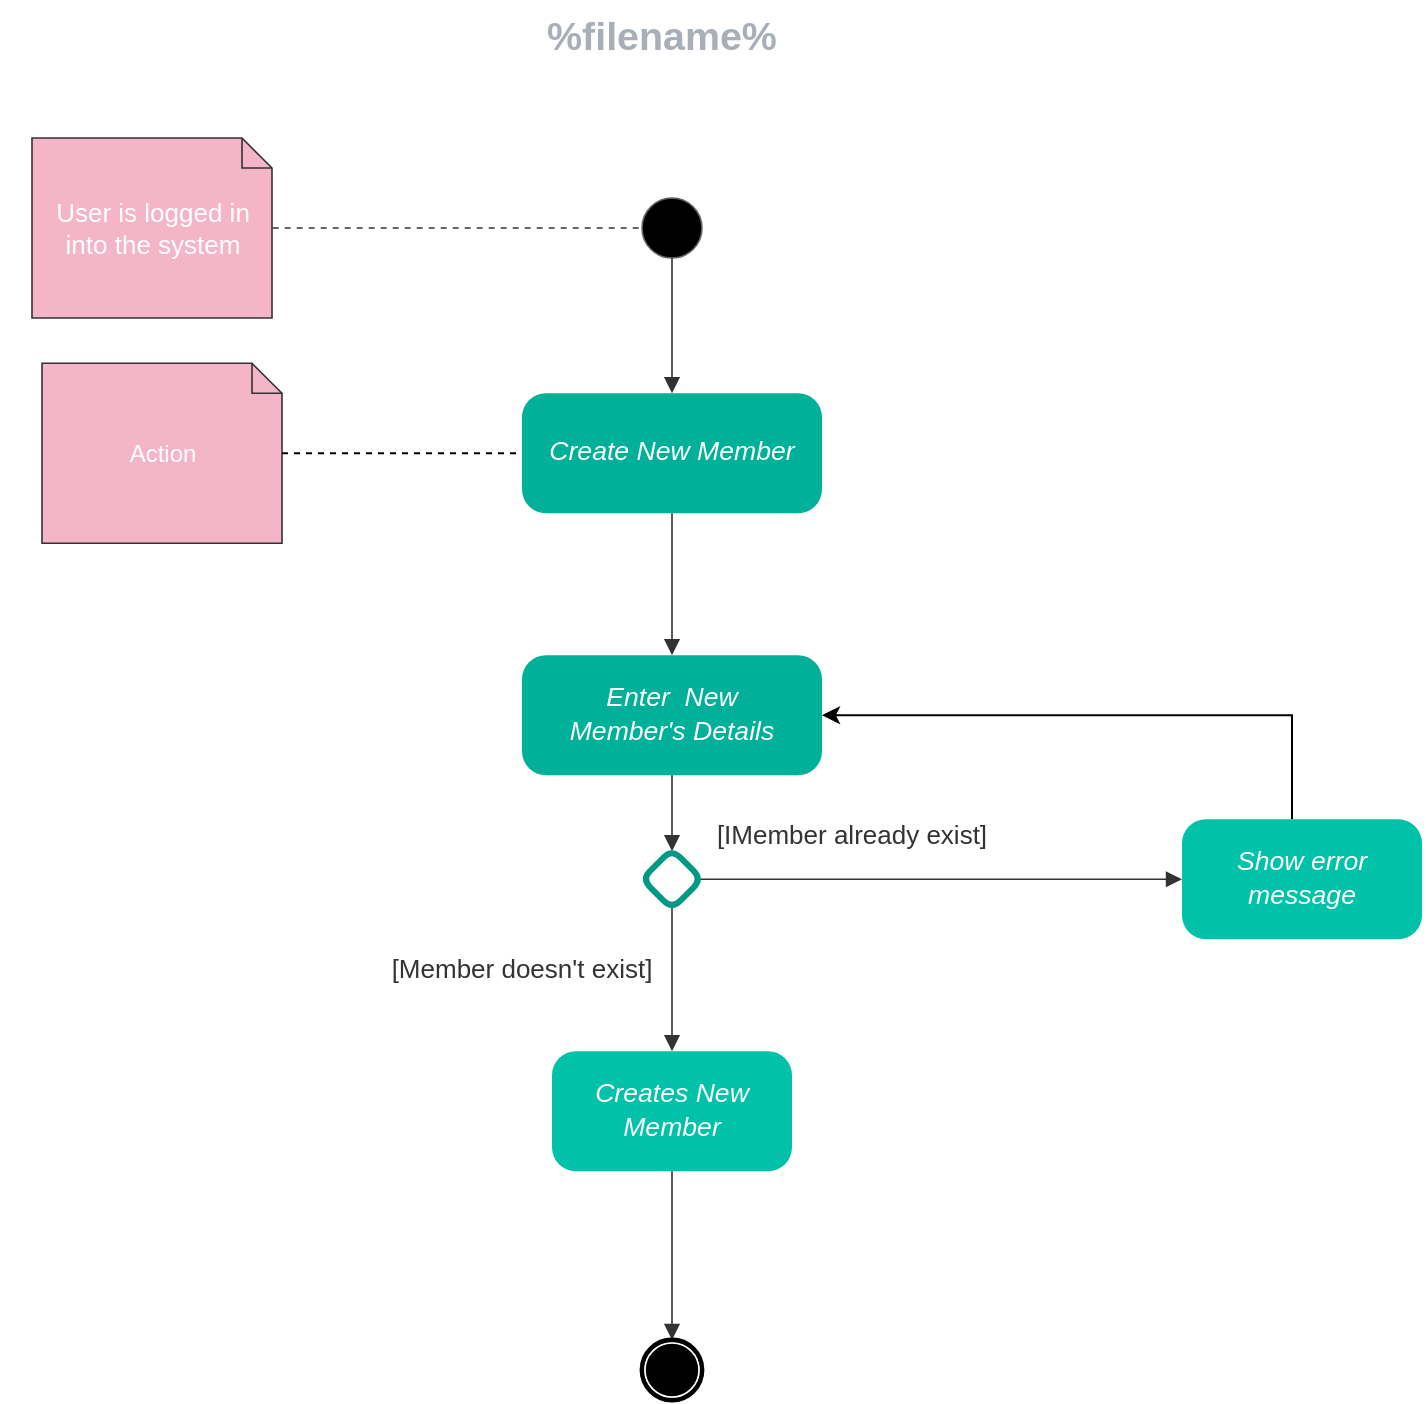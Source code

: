 <mxfile version="14.5.1" type="device"><diagram id="SZl1YkZvIci0V2ZPcz7F" name="Page-1"><mxGraphModel dx="946" dy="672" grid="1" gridSize="10" guides="1" tooltips="1" connect="1" arrows="1" fold="1" page="1" pageScale="1" pageWidth="827" pageHeight="1169" math="0" shadow="0"><root><mxCell id="0"/><mxCell id="1" parent="0"/><UserObject label="" lucidchartObjectId="8az7X8QaD_x4" id="BOC-K-LtMsBju3OLyHwv-1"><mxCell style="html=1;overflow=block;blockSpacing=1;whiteSpace=wrap;ellipse;fillColor=#000000;whiteSpace=wrap;fontSize=13;spacing=3.6;strokeColor=#666666;strokeOpacity=100;fillOpacity=100;rounded=1;absoluteArcSize=1;arcSize=12;strokeWidth=0.8;" parent="1" vertex="1"><mxGeometry x="815" y="149.02" width="30" height="30" as="geometry"/></mxCell></UserObject><UserObject label="" lucidchartObjectId="8az7UEcWredh" id="BOC-K-LtMsBju3OLyHwv-2"><mxCell style="html=1;jettySize=18;whiteSpace=wrap;fontSize=13;fontFamily=helvetica;strokeColor=#333333;strokeOpacity=100;strokeWidth=0.8;rounded=1;arcSize=24;edgeStyle=orthogonalEdgeStyle;startArrow=none;;endArrow=block;endFill=1;;exitX=0.5;exitY=1;entryX=0.5;entryY=0;entryPerimeter=0;exitDx=0;exitDy=0;" parent="1" source="BOC-K-LtMsBju3OLyHwv-43" target="BOC-K-LtMsBju3OLyHwv-3" edge="1"><mxGeometry width="100" height="100" relative="1" as="geometry"><Array as="points"/><mxPoint x="830" y="340.0" as="sourcePoint"/></mxGeometry></mxCell></UserObject><mxCell id="BOC-K-LtMsBju3OLyHwv-3" value="&lt;div style=&quot;display: flex ; justify-content: center ; text-align: center ; align-items: baseline ; line-height: 1.25 ; margin-left: 8.4px ; margin-right: 8.4px ; margin-top: -2px&quot;&gt;&lt;font color=&quot;#ffffff&quot;&gt;&lt;span style=&quot;font-size: 13.3px ; font-style: italic&quot;&gt;Enter&amp;nbsp; New Member's Details&lt;/span&gt;&lt;/font&gt;&lt;/div&gt;" style="rounded=1;arcSize=20;whiteSpace=wrap;overflow=block;blockSpacing=1;html=1;fontSize=13;spacing=3.6;strokeOpacity=0;fillOpacity=100;fillColor=#00b098;strokeWidth=0.8;" parent="1" vertex="1"><mxGeometry x="755" y="377.61" width="150" height="60" as="geometry"/></mxCell><UserObject label="" lucidchartObjectId="8az7CGVQULsu" id="BOC-K-LtMsBju3OLyHwv-4"><mxCell style="html=1;jettySize=18;whiteSpace=wrap;fontSize=13;fontFamily=helvetica;strokeColor=#333333;strokeOpacity=100;strokeWidth=0.8;rounded=1;arcSize=24;edgeStyle=orthogonalEdgeStyle;startArrow=none;;endArrow=block;endFill=1;;exitX=0.5;exitY=1;exitPerimeter=0;entryX=0.5;entryY=0.032;entryPerimeter=0;" parent="1" source="BOC-K-LtMsBju3OLyHwv-3" target="BOC-K-LtMsBju3OLyHwv-21" edge="1"><mxGeometry width="100" height="100" relative="1" as="geometry"><Array as="points"/></mxGeometry></mxCell></UserObject><UserObject label="" lucidchartObjectId="8az7PhLwa9s." id="BOC-K-LtMsBju3OLyHwv-5"><mxCell style="html=1;jettySize=18;whiteSpace=wrap;fontSize=13;fontFamily=helvetica;strokeColor=#333333;strokeOpacity=100;strokeWidth=0.8;rounded=1;arcSize=24;edgeStyle=orthogonalEdgeStyle;startArrow=none;;endArrow=block;endFill=1;;exitX=0.5;exitY=0.968;exitPerimeter=0;entryX=0.5;entryY=0;entryPerimeter=0;" parent="1" source="BOC-K-LtMsBju3OLyHwv-21" target="BOC-K-LtMsBju3OLyHwv-6" edge="1"><mxGeometry width="100" height="100" relative="1" as="geometry"><Array as="points"/></mxGeometry></mxCell></UserObject><mxCell id="BOC-K-LtMsBju3OLyHwv-6" value="&lt;div style=&quot;display: flex ; justify-content: center ; text-align: center ; align-items: baseline ; font-size: 0 ; line-height: 1.25 ; margin-left: 8.4px ; margin-right: 8.4px ; margin-top: 2.4px ; margin-top: -2px&quot;&gt;&lt;span&gt;&lt;i style=&quot;color: rgb(255 , 255 , 255) ; font-size: 13.3px&quot;&gt;Creates New Member&lt;/i&gt;&lt;br&gt;&lt;/span&gt;&lt;/div&gt;" style="rounded=1;arcSize=20;whiteSpace=wrap;overflow=block;blockSpacing=1;html=1;fontSize=13;spacing=3.6;strokeOpacity=0;fillOpacity=100;fillColor=#00c2a8;strokeWidth=0.8;" parent="1" vertex="1"><mxGeometry x="770" y="575.61" width="120" height="60" as="geometry"/></mxCell><UserObject label="" lucidchartObjectId="8az71Tb4N.wg" id="BOC-K-LtMsBju3OLyHwv-7"><mxCell style="html=1;jettySize=18;whiteSpace=wrap;fontSize=13;fontFamily=helvetica;strokeColor=#333333;strokeOpacity=100;strokeWidth=0.8;rounded=1;arcSize=24;edgeStyle=orthogonalEdgeStyle;startArrow=none;;endArrow=block;endFill=1;;exitX=0.968;exitY=0.5;exitPerimeter=0;entryX=0;entryY=0.5;entryPerimeter=0;" parent="1" source="BOC-K-LtMsBju3OLyHwv-21" target="BOC-K-LtMsBju3OLyHwv-8" edge="1"><mxGeometry width="100" height="100" relative="1" as="geometry"><Array as="points"/></mxGeometry></mxCell></UserObject><mxCell id="BOC-K-LtMsBju3OLyHwv-41" style="edgeStyle=orthogonalEdgeStyle;rounded=0;orthogonalLoop=1;jettySize=auto;html=1;entryX=1;entryY=0.5;entryDx=0;entryDy=0;" parent="1" source="BOC-K-LtMsBju3OLyHwv-8" target="BOC-K-LtMsBju3OLyHwv-3" edge="1"><mxGeometry relative="1" as="geometry"><Array as="points"><mxPoint x="1140" y="407.59"/></Array></mxGeometry></mxCell><mxCell id="BOC-K-LtMsBju3OLyHwv-8" value="&lt;div style=&quot;display: flex ; justify-content: center ; text-align: center ; align-items: baseline ; font-size: 0 ; line-height: 1.25 ; margin-left: 8.4px ; margin-right: 8.4px ; margin-top: 2.4px ; margin-top: -2px&quot;&gt;&lt;span&gt;&lt;span style=&quot;font-size: 13.3px ; color: #ffffff ; font-style: italic&quot;&gt;Show error message&lt;/span&gt;&lt;/span&gt;&lt;/div&gt;" style="rounded=1;arcSize=20;whiteSpace=wrap;overflow=block;blockSpacing=1;html=1;fontSize=13;spacing=3.6;strokeOpacity=0;fillOpacity=100;fillColor=#00c2a8;strokeWidth=0.8;" parent="1" vertex="1"><mxGeometry x="1085" y="459.61" width="120" height="60" as="geometry"/></mxCell><UserObject label="" lucidchartObjectId="8az7pvm.ixOM" id="BOC-K-LtMsBju3OLyHwv-10"><mxCell style="html=1;jettySize=18;whiteSpace=wrap;fontSize=13;fontFamily=helvetica;strokeColor=#333333;strokeOpacity=100;strokeWidth=0.8;rounded=1;arcSize=24;edgeStyle=orthogonalEdgeStyle;startArrow=none;;endArrow=block;endFill=1;;exitX=0.5;exitY=1;exitPerimeter=0;entryX=0.5;entryY=0;entryDx=0;entryDy=0;" parent="1" source="BOC-K-LtMsBju3OLyHwv-6" target="BOC-K-LtMsBju3OLyHwv-16" edge="1"><mxGeometry width="100" height="100" relative="1" as="geometry"><Array as="points"/><mxPoint x="830" y="692.57" as="targetPoint"/></mxGeometry></mxCell></UserObject><UserObject label="" lucidchartObjectId="8az7l5J2gxka" id="BOC-K-LtMsBju3OLyHwv-16"><mxCell style="html=1;overflow=block;blockSpacing=1;whiteSpace=wrap;shape=mxgraph.bpmn.shape;outline=end;symbol=terminate;strokeColor=#000000;fillColor=#ffffff;whiteSpace=wrap;fontSize=13;spacing=3.6;strokeOpacity=100;fillOpacity=100;rounded=1;absoluteArcSize=1;arcSize=12;strokeWidth=0.8;" parent="1" vertex="1"><mxGeometry x="815" y="720.0" width="30" height="30" as="geometry"/></mxCell></UserObject><mxCell id="BOC-K-LtMsBju3OLyHwv-17" value="" style="group;dropTarget=0;" parent="1" vertex="1"><mxGeometry x="505" y="51" width="640" height="45" as="geometry"/></mxCell><UserObject label="%filename%" placeholders="1" lucidchartObjectId="XAHRGF5BMHfK" id="BOC-K-LtMsBju3OLyHwv-18"><mxCell style="points=[[0.318,0.967,0],[0.693,0.967,0]];html=1;overflow=block;blockSpacing=1;whiteSpace=wrap;;whiteSpace=wrap;fontSize=19.7;fontColor=#a9afb8;fontStyle=1;align=center;spacingLeft=7;spacingRight=7;spacingTop=2;spacing=3;strokeOpacity=0;fillOpacity=0;rounded=1;absoluteArcSize=1;arcSize=12;fillColor=#ffffff;strokeWidth=1.5;" parent="BOC-K-LtMsBju3OLyHwv-17" vertex="1"><mxGeometry width="640" height="31" as="geometry"/></mxCell></UserObject><UserObject label="" placeholders="1" lucidchartObjectId="XAHRuz~U8Yj1" id="BOC-K-LtMsBju3OLyHwv-19"><mxCell style="html=1;overflow=block;blockSpacing=1;whiteSpace=wrap;;whiteSpace=wrap;fontSize=11.5;fontColor=#a9afb8;align=center;spacingLeft=7;spacingRight=7;spacingTop=2;spacing=3;strokeOpacity=0;fillOpacity=0;rounded=1;absoluteArcSize=1;arcSize=12;fillColor=#ffffff;strokeWidth=1.5;" parent="BOC-K-LtMsBju3OLyHwv-17" vertex="1"><mxGeometry x="-10" y="30.02" width="640" height="14" as="geometry"/></mxCell></UserObject><UserObject label="" lucidchartObjectId="e1ejZiYHjmM9" id="BOC-K-LtMsBju3OLyHwv-21"><mxCell style="html=1;overflow=block;blockSpacing=1;whiteSpace=wrap;shape=rhombus;;whiteSpace=wrap;fontSize=13;spacing=3.6;strokeColor=#009985;strokeOpacity=100;fillOpacity=100;rounded=1;absoluteArcSize=1;arcSize=12;fillColor=#ffffff;strokeWidth=3;" parent="1" vertex="1"><mxGeometry x="815" y="474.61" width="30" height="30" as="geometry"/></mxCell></UserObject><UserObject label="[IMember already exist]" lucidchartObjectId="x1ejuoIcyLg6" id="BOC-K-LtMsBju3OLyHwv-22"><mxCell style="html=1;overflow=block;blockSpacing=1;whiteSpace=wrap;;whiteSpace=wrap;fontSize=13;fontColor=#333333;align=center;spacing=3.8;strokeOpacity=0;fillOpacity=0;rounded=1;absoluteArcSize=1;arcSize=12;fillColor=#ffffff;strokeWidth=0.8;" parent="1" vertex="1"><mxGeometry x="830" y="444.61" width="180" height="45" as="geometry"/></mxCell></UserObject><UserObject label="[Member doesn't exist]" lucidchartObjectId="23ej0b3Iho67" id="BOC-K-LtMsBju3OLyHwv-23"><mxCell style="html=1;overflow=block;blockSpacing=1;whiteSpace=wrap;;whiteSpace=wrap;fontSize=13;fontColor=#333333;align=center;spacing=3.8;strokeOpacity=0;fillOpacity=0;rounded=1;absoluteArcSize=1;arcSize=12;fillColor=#ffffff;strokeWidth=0.8;" parent="1" vertex="1"><mxGeometry x="665" y="511.61" width="180" height="45" as="geometry"/></mxCell></UserObject><UserObject label="" lucidchartObjectId="90gjxgfOsC8D" id="BOC-K-LtMsBju3OLyHwv-35"><mxCell style="html=1;overflow=block;blockSpacing=1;whiteSpace=wrap;shape=note;size=15;whiteSpace=wrap;fontSize=13;fontColor=#ffffff;align=center;align=left;spacing=3.8;strokeColor=#333333;strokeOpacity=100;fillOpacity=100;rounded=1;absoluteArcSize=1;arcSize=12;fillColor=#f5b5c8;strokeWidth=0.8;" parent="1" vertex="1"><mxGeometry x="510" y="119.02" width="120" height="90" as="geometry"/></mxCell></UserObject><UserObject label="" lucidchartObjectId="E2gjoxndOQYm" id="BOC-K-LtMsBju3OLyHwv-36"><mxCell style="html=1;jettySize=18;whiteSpace=wrap;fontSize=13;strokeColor=#333333;strokeOpacity=100;dashed=1;fixDash=1;strokeWidth=0.8;rounded=1;arcSize=24;edgeStyle=orthogonalEdgeStyle;startArrow=none;;endArrow=none;;exitX=1.003;exitY=0.5;exitPerimeter=0;entryX=0;entryY=0.5;entryDx=0;entryDy=0;" parent="1" source="BOC-K-LtMsBju3OLyHwv-35" target="BOC-K-LtMsBju3OLyHwv-1" edge="1"><mxGeometry width="100" height="100" relative="1" as="geometry"><Array as="points"/></mxGeometry></mxCell></UserObject><UserObject label="" lucidchartObjectId="8az7UEcWredh" id="BOC-K-LtMsBju3OLyHwv-42"><mxCell style="html=1;jettySize=18;whiteSpace=wrap;fontSize=13;fontFamily=helvetica;strokeColor=#333333;strokeOpacity=100;strokeWidth=0.8;rounded=1;arcSize=24;edgeStyle=orthogonalEdgeStyle;startArrow=none;;endArrow=block;endFill=1;;entryX=0.5;entryY=0;entryPerimeter=0;" parent="1" source="BOC-K-LtMsBju3OLyHwv-1" target="BOC-K-LtMsBju3OLyHwv-43" edge="1"><mxGeometry width="100" height="100" relative="1" as="geometry"><Array as="points"/><mxPoint x="830" y="209.02" as="sourcePoint"/></mxGeometry></mxCell></UserObject><mxCell id="BOC-K-LtMsBju3OLyHwv-43" value="&lt;div style=&quot;display: flex ; justify-content: center ; text-align: center ; align-items: baseline ; line-height: 1.25 ; margin-left: 8.4px ; margin-right: 8.4px ; margin-top: -2px&quot;&gt;&lt;font color=&quot;#ffffff&quot;&gt;&lt;span style=&quot;font-size: 13.3px ; font-style: italic&quot;&gt;Create New Member&lt;/span&gt;&lt;/font&gt;&lt;/div&gt;" style="rounded=1;arcSize=20;whiteSpace=wrap;overflow=block;blockSpacing=1;html=1;fontSize=13;spacing=3.6;strokeOpacity=0;fillOpacity=100;fillColor=#00b098;strokeWidth=0.8;" parent="1" vertex="1"><mxGeometry x="755" y="246.63" width="150" height="60" as="geometry"/></mxCell><mxCell id="BOC-K-LtMsBju3OLyHwv-47" value="&lt;span style=&quot;color: rgb(255 , 255 , 255) ; font-size: 13px ; text-align: left&quot;&gt;User is logged in &lt;br&gt;into the system&lt;/span&gt;" style="text;html=1;resizable=0;autosize=1;align=center;verticalAlign=middle;points=[];fillColor=none;strokeColor=none;rounded=0;" parent="1" vertex="1"><mxGeometry x="515" y="149.02" width="110" height="30" as="geometry"/></mxCell><mxCell id="BOC-K-LtMsBju3OLyHwv-49" value="" style="group" parent="1" vertex="1" connectable="0"><mxGeometry x="515" y="231.63" width="120" height="90" as="geometry"/></mxCell><UserObject label="" lucidchartObjectId="90gjxgfOsC8D" id="BOC-K-LtMsBju3OLyHwv-45"><mxCell style="html=1;overflow=block;blockSpacing=1;whiteSpace=wrap;shape=note;size=15;whiteSpace=wrap;fontSize=13;fontColor=#ffffff;align=center;align=left;spacing=3.8;strokeColor=#333333;strokeOpacity=100;fillOpacity=100;rounded=1;absoluteArcSize=1;arcSize=12;fillColor=#f5b5c8;strokeWidth=0.8;" parent="BOC-K-LtMsBju3OLyHwv-49" vertex="1"><mxGeometry width="120" height="90" as="geometry"/></mxCell></UserObject><mxCell id="BOC-K-LtMsBju3OLyHwv-46" value="&lt;font color=&quot;#ffffff&quot;&gt;Action&lt;/font&gt;" style="text;html=1;resizable=0;autosize=1;align=center;verticalAlign=middle;points=[];fillColor=none;strokeColor=none;rounded=0;" parent="BOC-K-LtMsBju3OLyHwv-49" vertex="1"><mxGeometry x="35" y="35" width="50" height="20" as="geometry"/></mxCell><mxCell id="BOC-K-LtMsBju3OLyHwv-50" style="edgeStyle=orthogonalEdgeStyle;rounded=0;orthogonalLoop=1;jettySize=auto;html=1;entryX=0;entryY=0.5;entryDx=0;entryDy=0;endArrow=none;endFill=0;dashed=1;" parent="1" source="BOC-K-LtMsBju3OLyHwv-45" target="BOC-K-LtMsBju3OLyHwv-43" edge="1"><mxGeometry relative="1" as="geometry"/></mxCell></root></mxGraphModel></diagram></mxfile>